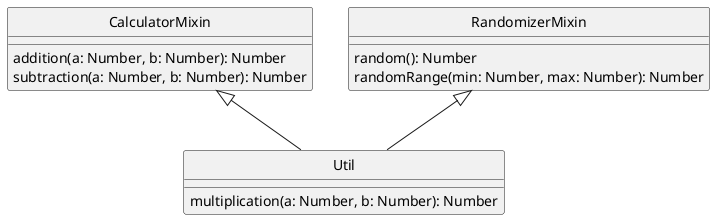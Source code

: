 @startuml
skinparam classAttributeIconSize 0
skinparam monochrome true
hide circle

class CalculatorMixin {
    addition(a: Number, b: Number): Number
    subtraction(a: Number, b: Number): Number
}

class RandomizerMixin {
    random(): Number
    randomRange(min: Number, max: Number): Number
}

class Util {
    multiplication(a: Number, b: Number): Number
}

CalculatorMixin <|-- Util
RandomizerMixin <|-- Util
@enduml

